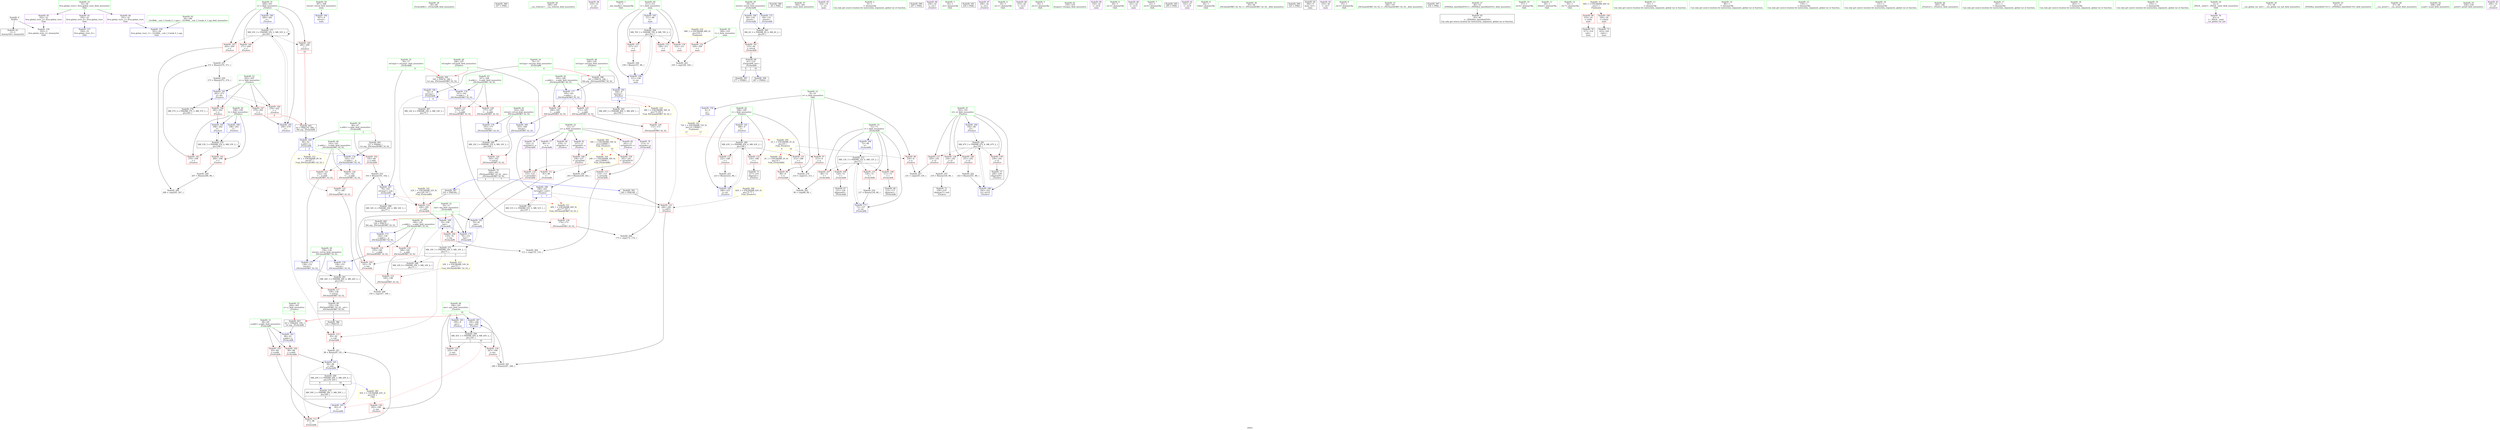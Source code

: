 digraph "SVFG" {
	label="SVFG";

	Node0x56331390d810 [shape=record,color=grey,label="{NodeID: 0\nNullPtr}"];
	Node0x56331390d810 -> Node0x563313932b60[style=solid];
	Node0x56331390d810 -> Node0x563313938ae0[style=solid];
	Node0x56331394bd90 [shape=record,color=black,label="{NodeID: 277\nMR_55V_3 = PHI(MR_55V_5, MR_55V_2, )\npts\{201 \}\n}"];
	Node0x56331394bd90 -> Node0x563313937d50[style=dashed];
	Node0x56331394bd90 -> Node0x563313937e20[style=dashed];
	Node0x56331394bd90 -> Node0x563313937ef0[style=dashed];
	Node0x56331394bd90 -> Node0x5633139346f0[style=dashed];
	Node0x56331394bd90 -> Node0x56331394bd90[style=dashed];
	Node0x563313934890 [shape=record,color=blue,label="{NodeID: 194\n307\<--9\nretval\<--\nmain\n}"];
	Node0x563313931a50 [shape=record,color=red,label="{NodeID: 111\n81\<--80\n\<--\n_Z5checkiRi\n}"];
	Node0x563313931a50 -> Node0x563313938d80[style=solid];
	Node0x56331392fcf0 [shape=record,color=green,label="{NodeID: 28\n59\<--60\n_Z5checkiRi\<--_Z5checkiRi_field_insensitive\n}"];
	Node0x56331396c1c0 [shape=record,color=black,label="{NodeID: 388\n257 = PHI()\n}"];
	Node0x563313952e90 [shape=record,color=yellow,style=double,label="{NodeID: 305\n18V_1 = ENCHI(MR_18V_0)\npts\{130000 \}\nFun[_Z5solvev]|{|<s2>9|<s3>10}}"];
	Node0x563313952e90 -> Node0x563313938230[style=dashed];
	Node0x563313952e90 -> Node0x563313938300[style=dashed];
	Node0x563313952e90:s2 -> Node0x56331394d690[style=dashed,color=red];
	Node0x563313952e90:s3 -> Node0x56331394d690[style=dashed,color=red];
	Node0x563313937a10 [shape=record,color=red,label="{NodeID: 139\n239\<--192\n\<--i2\n_Z5solvev\n}"];
	Node0x563313937a10 -> Node0x5633139333e0[style=solid];
	Node0x5633139324f0 [shape=record,color=green,label="{NodeID: 56\n290\<--291\n__cxa_rethrow\<--__cxa_rethrow_field_insensitive\n}"];
	Node0x563313939190 [shape=record,color=blue,label="{NodeID: 167\n76\<--103\nref.tmp1\<--sub\n_Z5checkiRi\n|{|<s3>4}}"];
	Node0x563313939190 -> Node0x563313931cc0[style=dashed];
	Node0x563313939190 -> Node0x563313939190[style=dashed];
	Node0x563313939190 -> Node0x56331394f890[style=dashed];
	Node0x563313939190:s3 -> Node0x563313953430[style=dashed,color=red];
	Node0x563313933cd0 [shape=record,color=purple,label="{NodeID: 84\n219\<--14\n\<--.str\n_Z5solvev\n}"];
	Node0x5633139110d0 [shape=record,color=green,label="{NodeID: 1\n7\<--1\n__dso_handle\<--dummyObj\nGlob }"];
	Node0x56331394c290 [shape=record,color=black,label="{NodeID: 278\nMR_57V_2 = PHI(MR_57V_3, MR_57V_1, )\npts\{203 \}\n}"];
	Node0x56331394c290 -> Node0x56331393a510[style=dashed];
	Node0x563313934960 [shape=record,color=blue,label="{NodeID: 195\n311\<--86\ni\<--\nmain\n}"];
	Node0x563313934960 -> Node0x563313951690[style=dashed];
	Node0x563313931b20 [shape=record,color=red,label="{NodeID: 112\n95\<--92\n\<--call\n_Z5checkiRi\n}"];
	Node0x563313931b20 -> Node0x56331393e980[style=solid];
	Node0x56331392fdf0 [shape=record,color=green,label="{NodeID: 29\n64\<--65\nretval\<--retval_field_insensitive\n_Z5checkiRi\n}"];
	Node0x56331392fdf0 -> Node0x563313931230[style=solid];
	Node0x56331392fdf0 -> Node0x563313939330[style=solid];
	Node0x56331392fdf0 -> Node0x5633139395a0[style=solid];
	Node0x56331396c290 [shape=record,color=black,label="{NodeID: 389\n44 = PHI()\n}"];
	Node0x563313952f70 [shape=record,color=yellow,style=double,label="{NodeID: 306\n62V_1 = ENCHI(MR_62V_0)\npts\{75 77 \}\nFun[_Z5solvev]}"];
	Node0x563313952f70 -> Node0x5633139383d0[style=dashed];
	Node0x563313937ae0 [shape=record,color=red,label="{NodeID: 140\n251\<--192\n\<--i2\n_Z5solvev\n}"];
	Node0x563313937ae0 -> Node0x56331393fa00[style=solid];
	Node0x5633139325f0 [shape=record,color=green,label="{NodeID: 57\n304\<--305\nmain\<--main_field_insensitive\n}"];
	Node0x56331393e980 [shape=record,color=grey,label="{NodeID: 251\n98 = Binary(97, 95, )\n}"];
	Node0x56331393e980 -> Node0x563313938ff0[style=solid];
	Node0x563313939260 [shape=record,color=blue,label="{NodeID: 168\n70\<--108\nbal\<--\n_Z5checkiRi\n}"];
	Node0x563313939260 -> Node0x563313931640[style=dashed];
	Node0x563313939260 -> Node0x563313939400[style=dashed];
	Node0x563313939260 -> Node0x56331394ee90[style=dashed];
	Node0x563313933da0 [shape=record,color=purple,label="{NodeID: 85\n324\<--14\n\<--.str\nmain\n}"];
	Node0x56331392e090 [shape=record,color=green,label="{NodeID: 2\n9\<--1\n\<--dummyObj\nCan only get source location for instruction, argument, global var or function.}"];
	Node0x56331394c790 [shape=record,color=black,label="{NodeID: 279\nMR_59V_2 = PHI(MR_59V_3, MR_59V_1, )\npts\{205 \}\n|{<s0>9}}"];
	Node0x56331394c790:s0 -> Node0x563313938e50[style=dashed,color=red];
	Node0x563313934a30 [shape=record,color=blue,label="{NodeID: 196\n311\<--338\ni\<--inc\nmain\n}"];
	Node0x563313934a30 -> Node0x563313951690[style=dashed];
	Node0x563313931bf0 [shape=record,color=red,label="{NodeID: 113\n97\<--96\n\<--\n_Z5checkiRi\n}"];
	Node0x563313931bf0 -> Node0x56331393e980[style=solid];
	Node0x56331392fec0 [shape=record,color=green,label="{NodeID: 30\n66\<--67\nx.addr\<--x.addr_field_insensitive\n_Z5checkiRi\n|{|<s2>3}}"];
	Node0x56331392fec0 -> Node0x563313931300[style=solid];
	Node0x56331392fec0 -> Node0x563313938be0[style=solid];
	Node0x56331392fec0:s2 -> Node0x56331396d190[style=solid,color=red];
	Node0x56331396c360 [shape=record,color=black,label="{NodeID: 390\n207 = PHI()\n}"];
	Node0x563313937bb0 [shape=record,color=red,label="{NodeID: 141\n266\<--198\n\<--l\n_Z5solvev\n}"];
	Node0x563313937bb0 -> Node0x56331393f700[style=solid];
	Node0x5633139326f0 [shape=record,color=green,label="{NodeID: 58\n307\<--308\nretval\<--retval_field_insensitive\nmain\n}"];
	Node0x5633139326f0 -> Node0x563313934890[style=solid];
	Node0x56331393eb00 [shape=record,color=grey,label="{NodeID: 252\n103 = Binary(101, 102, )\n}"];
	Node0x56331393eb00 -> Node0x563313939190[style=solid];
	Node0x563313939330 [shape=record,color=blue,label="{NodeID: 169\n64\<--118\nretval\<--\n_Z5checkiRi\n}"];
	Node0x563313939330 -> Node0x56331394e990[style=dashed];
	Node0x563313933e70 [shape=record,color=purple,label="{NodeID: 86\n256\<--16\n\<--.str.1\n_Z5solvev\n}"];
	Node0x56331392e120 [shape=record,color=green,label="{NodeID: 3\n14\<--1\n.str\<--dummyObj\nGlob }"];
	Node0x56331394cc90 [shape=record,color=black,label="{NodeID: 280\nMR_43V_3 = PHI(MR_43V_4, MR_43V_2, )\npts\{189 \}\n}"];
	Node0x56331394cc90 -> Node0x563313937390[style=dashed];
	Node0x56331394cc90 -> Node0x563313937460[style=dashed];
	Node0x56331394cc90 -> Node0x563313937530[style=dashed];
	Node0x56331394cc90 -> Node0x563313939dc0[style=dashed];
	Node0x563313931cc0 [shape=record,color=red,label="{NodeID: 114\n108\<--105\n\<--call2\n_Z5checkiRi\n}"];
	Node0x563313931cc0 -> Node0x563313939260[style=solid];
	Node0x56331392ff90 [shape=record,color=green,label="{NodeID: 31\n68\<--69\ny.addr\<--y.addr_field_insensitive\n_Z5checkiRi\n}"];
	Node0x56331392ff90 -> Node0x5633139313d0[style=solid];
	Node0x56331392ff90 -> Node0x5633139314a0[style=solid];
	Node0x56331392ff90 -> Node0x563313938cb0[style=solid];
	Node0x56331396c430 [shape=record,color=black,label="{NodeID: 391\n220 = PHI()\n}"];
	Node0x563313937c80 [shape=record,color=red,label="{NodeID: 142\n270\<--198\n\<--l\n_Z5solvev\n}"];
	Node0x563313937c80 -> Node0x56331393f280[style=solid];
	Node0x5633139327c0 [shape=record,color=green,label="{NodeID: 59\n309\<--310\nt\<--t_field_insensitive\nmain\n}"];
	Node0x5633139327c0 -> Node0x5633139384a0[style=solid];
	Node0x56331393ec80 [shape=record,color=grey,label="{NodeID: 253\n223 = Binary(222, 86, )\n}"];
	Node0x56331393ec80 -> Node0x563313939dc0[style=solid];
	Node0x563313939400 [shape=record,color=blue,label="{NodeID: 170\n70\<--123\nbal\<--\n_Z5checkiRi\n}"];
	Node0x563313939400 -> Node0x563313949f90[style=dashed];
	Node0x563313933f40 [shape=record,color=purple,label="{NodeID: 87\n294\<--18\n\<--.str.2\n_Z5solvev\n}"];
	Node0x56331392e9c0 [shape=record,color=green,label="{NodeID: 4\n16\<--1\n.str.1\<--dummyObj\nGlob }"];
	Node0x56331394d190 [shape=record,color=black,label="{NodeID: 281\nMR_26V_3 = PHI(MR_26V_4, MR_26V_2, )\npts\{139 \}\n}"];
	Node0x56331394d190 -> Node0x563313936830[style=dashed];
	Node0x563313936710 [shape=record,color=red,label="{NodeID: 115\n114\<--113\n\<--arrayidx\n_Z5checkiRi\n}"];
	Node0x563313936710 -> Node0x56331393fd00[style=solid];
	Node0x563313930060 [shape=record,color=green,label="{NodeID: 32\n70\<--71\nbal\<--bal_field_insensitive\n_Z5checkiRi\n|{|<s5>3}}"];
	Node0x563313930060 -> Node0x563313931570[style=solid];
	Node0x563313930060 -> Node0x563313931640[style=solid];
	Node0x563313930060 -> Node0x563313938d80[style=solid];
	Node0x563313930060 -> Node0x563313939260[style=solid];
	Node0x563313930060 -> Node0x563313939400[style=solid];
	Node0x563313930060:s5 -> Node0x56331396d080[style=solid,color=red];
	Node0x56331396c500 [shape=record,color=black,label="{NodeID: 392\n245 = PHI(160, )\n}"];
	Node0x56331396c500 -> Node0x5633139383d0[style=solid];
	Node0x563313937d50 [shape=record,color=red,label="{NodeID: 143\n265\<--200\n\<--r\n_Z5solvev\n}"];
	Node0x563313937d50 -> Node0x563313935740[style=solid];
	Node0x563313932890 [shape=record,color=green,label="{NodeID: 60\n311\<--312\ni\<--i_field_insensitive\nmain\n}"];
	Node0x563313932890 -> Node0x563313938570[style=solid];
	Node0x563313932890 -> Node0x563313938640[style=solid];
	Node0x563313932890 -> Node0x563313938710[style=solid];
	Node0x563313932890 -> Node0x563313934960[style=solid];
	Node0x563313932890 -> Node0x563313934a30[style=solid];
	Node0x56331393ee00 [shape=record,color=grey,label="{NodeID: 254\n127 = Binary(126, 86, )\n}"];
	Node0x56331393ee00 -> Node0x5633139394d0[style=solid];
	Node0x5633139394d0 [shape=record,color=blue,label="{NodeID: 171\n72\<--127\ni\<--inc\n_Z5checkiRi\n}"];
	Node0x5633139394d0 -> Node0x56331394a490[style=dashed];
	Node0x563313934010 [shape=record,color=purple,label="{NodeID: 88\n315\<--20\n\<--.str.3\nmain\n}"];
	Node0x56331392ea50 [shape=record,color=green,label="{NodeID: 5\n18\<--1\n.str.2\<--dummyObj\nGlob }"];
	Node0x5633139367a0 [shape=record,color=red,label="{NodeID: 116\n123\<--122\n\<--arrayidx5\n_Z5checkiRi\n}"];
	Node0x5633139367a0 -> Node0x563313939400[style=solid];
	Node0x563313930130 [shape=record,color=green,label="{NodeID: 33\n72\<--73\ni\<--i_field_insensitive\n_Z5checkiRi\n}"];
	Node0x563313930130 -> Node0x563313931710[style=solid];
	Node0x563313930130 -> Node0x5633139317e0[style=solid];
	Node0x563313930130 -> Node0x5633139318b0[style=solid];
	Node0x563313930130 -> Node0x563313931980[style=solid];
	Node0x563313930130 -> Node0x563313938f20[style=solid];
	Node0x563313930130 -> Node0x5633139394d0[style=solid];
	Node0x56331396c6c0 [shape=record,color=black,label="{NodeID: 393\n277 = PHI(61, )\n}"];
	Node0x563313953320 [shape=record,color=yellow,style=double,label="{NodeID: 310\n38V_1 = ENCHI(MR_38V_0)\npts\{75 195 \}\nFun[_ZSt3maxIiERKT_S2_S2_]}"];
	Node0x563313953320 -> Node0x5633139371f0[style=dashed];
	Node0x563313937e20 [shape=record,color=red,label="{NodeID: 144\n271\<--200\n\<--r\n_Z5solvev\n}"];
	Node0x563313937e20 -> Node0x56331393f280[style=solid];
	Node0x563313932960 [shape=record,color=green,label="{NodeID: 61\n318\<--319\nfreopen\<--freopen_field_insensitive\n}"];
	Node0x56331393ef80 [shape=record,color=grey,label="{NodeID: 255\n235 = Binary(234, 86, )\n}"];
	Node0x56331393ef80 -> Node0x563313933310[style=solid];
	Node0x5633139395a0 [shape=record,color=blue,label="{NodeID: 172\n64\<--131\nretval\<--\n_Z5checkiRi\n}"];
	Node0x5633139395a0 -> Node0x56331394e990[style=dashed];
	Node0x5633139340e0 [shape=record,color=purple,label="{NodeID: 89\n316\<--22\n\<--.str.4\nmain\n}"];
	Node0x56331392eae0 [shape=record,color=green,label="{NodeID: 6\n20\<--1\n.str.3\<--dummyObj\nGlob }"];
	Node0x563313936830 [shape=record,color=red,label="{NodeID: 117\n158\<--138\n\<--retval\n_ZSt3minIiERKT_S2_S2_\n}"];
	Node0x563313936830 -> Node0x5633139330a0[style=solid];
	Node0x563313930200 [shape=record,color=green,label="{NodeID: 34\n74\<--75\nref.tmp\<--ref.tmp_field_insensitive\n_Z5checkiRi\n|{|<s1>4}}"];
	Node0x563313930200 -> Node0x5633139390c0[style=solid];
	Node0x563313930200:s1 -> Node0x56331396cc00[style=solid,color=red];
	Node0x56331396c880 [shape=record,color=black,label="{NodeID: 394\n287 = PHI(61, )\n}"];
	Node0x563313953430 [shape=record,color=yellow,style=double,label="{NodeID: 311\n40V_1 = ENCHI(MR_40V_0)\npts\{77 197 \}\nFun[_ZSt3maxIiERKT_S2_S2_]}"];
	Node0x563313953430 -> Node0x5633139372c0[style=dashed];
	Node0x563313937ef0 [shape=record,color=red,label="{NodeID: 145\n286\<--200\n\<--r\n_Z5solvev\n|{<s0>10}}"];
	Node0x563313937ef0:s0 -> Node0x56331396d2a0[style=solid,color=red];
	Node0x563313932a60 [shape=record,color=green,label="{NodeID: 62\n34\<--346\n_GLOBAL__sub_I_Umnik_0_1.cpp\<--_GLOBAL__sub_I_Umnik_0_1.cpp_field_insensitive\n}"];
	Node0x563313932a60 -> Node0x5633139389e0[style=solid];
	Node0x56331393f100 [shape=record,color=grey,label="{NodeID: 256\n243 = Binary(238, 242, )\n}"];
	Node0x56331393f100 -> Node0x56331393a100[style=solid];
	Node0x563313939670 [shape=record,color=blue,label="{NodeID: 173\n140\<--136\n__a.addr\<--__a\n_ZSt3minIiERKT_S2_S2_\n}"];
	Node0x563313939670 -> Node0x563313936900[style=dashed];
	Node0x563313939670 -> Node0x5633139369d0[style=dashed];
	Node0x5633139341b0 [shape=record,color=purple,label="{NodeID: 90\n321\<--25\n\<--.str.5\nmain\n}"];
	Node0x56331392eb70 [shape=record,color=green,label="{NodeID: 7\n22\<--1\n.str.4\<--dummyObj\nGlob }"];
	Node0x56331394e490 [shape=record,color=black,label="{NodeID: 284\nMR_32V_3 = PHI(MR_32V_4, MR_32V_2, )\npts\{164 \}\n}"];
	Node0x56331394e490 -> Node0x563313936de0[style=dashed];
	Node0x563313936900 [shape=record,color=red,label="{NodeID: 118\n148\<--140\n\<--__a.addr\n_ZSt3minIiERKT_S2_S2_\n}"];
	Node0x563313936900 -> Node0x563313936d10[style=solid];
	Node0x5633139302d0 [shape=record,color=green,label="{NodeID: 35\n76\<--77\nref.tmp1\<--ref.tmp1_field_insensitive\n_Z5checkiRi\n|{|<s1>4}}"];
	Node0x5633139302d0 -> Node0x563313939190[style=solid];
	Node0x5633139302d0:s1 -> Node0x56331396cf00[style=solid,color=red];
	Node0x56331396c990 [shape=record,color=black,label="{NodeID: 395\n295 = PHI()\n}"];
	Node0x563313953540 [shape=record,color=yellow,style=double,label="{NodeID: 312\n6V_1 = ENCHI(MR_6V_0)\npts\{67 \}\nFun[_ZSt3minIiERKT_S2_S2_]}"];
	Node0x563313953540 -> Node0x563313936c40[style=dashed];
	Node0x563313937fc0 [shape=record,color=red,label="{NodeID: 146\n276\<--202\n\<--x\n_Z5solvev\n|{<s0>9}}"];
	Node0x563313937fc0:s0 -> Node0x56331396d2a0[style=solid,color=red];
	Node0x563313932b60 [shape=record,color=black,label="{NodeID: 63\n2\<--3\ndummyVal\<--dummyVal\n}"];
	Node0x56331393f280 [shape=record,color=grey,label="{NodeID: 257\n272 = Binary(270, 271, )\n}"];
	Node0x56331393f280 -> Node0x56331393f580[style=solid];
	Node0x563313939740 [shape=record,color=blue,label="{NodeID: 174\n142\<--137\n__b.addr\<--__b\n_ZSt3minIiERKT_S2_S2_\n}"];
	Node0x563313939740 -> Node0x563313936aa0[style=dashed];
	Node0x563313939740 -> Node0x563313936b70[style=dashed];
	Node0x563313934280 [shape=record,color=purple,label="{NodeID: 91\n322\<--27\n\<--.str.6\nmain\n}"];
	Node0x56331392ec00 [shape=record,color=green,label="{NodeID: 8\n24\<--1\nstdin\<--dummyObj\nGlob }"];
	Node0x56331394e990 [shape=record,color=black,label="{NodeID: 285\nMR_4V_3 = PHI(MR_4V_4, MR_4V_2, )\npts\{65 \}\n}"];
	Node0x56331394e990 -> Node0x563313931230[style=dashed];
	Node0x5633139369d0 [shape=record,color=red,label="{NodeID: 119\n155\<--140\n\<--__a.addr\n_ZSt3minIiERKT_S2_S2_\n}"];
	Node0x5633139369d0 -> Node0x5633139398e0[style=solid];
	Node0x5633139303a0 [shape=record,color=green,label="{NodeID: 36\n93\<--94\n_ZSt3minIiERKT_S2_S2_\<--_ZSt3minIiERKT_S2_S2__field_insensitive\n}"];
	Node0x56331396ca60 [shape=record,color=black,label="{NodeID: 396\n325 = PHI()\n}"];
	Node0x563313953650 [shape=record,color=yellow,style=double,label="{NodeID: 313\n10V_1 = ENCHI(MR_10V_0)\npts\{71 \}\nFun[_ZSt3minIiERKT_S2_S2_]}"];
	Node0x563313953650 -> Node0x563313936d10[style=dashed];
	Node0x563313938090 [shape=record,color=red,label="{NodeID: 147\n279\<--202\n\<--x\n_Z5solvev\n}"];
	Node0x563313938090 -> Node0x5633139346f0[style=solid];
	Node0x563313932c60 [shape=record,color=black,label="{NodeID: 64\n306\<--9\nmain_ret\<--\nmain\n}"];
	Node0x56331393f400 [shape=record,color=grey,label="{NodeID: 258\n338 = Binary(337, 86, )\n}"];
	Node0x56331393f400 -> Node0x563313934a30[style=solid];
	Node0x563313939810 [shape=record,color=blue,label="{NodeID: 175\n138\<--152\nretval\<--\n_ZSt3minIiERKT_S2_S2_\n}"];
	Node0x563313939810 -> Node0x56331394d190[style=dashed];
	Node0x563313934350 [shape=record,color=purple,label="{NodeID: 92\n333\<--30\n\<--.str.7\nmain\n}"];
	Node0x56331392ec90 [shape=record,color=green,label="{NodeID: 9\n25\<--1\n.str.5\<--dummyObj\nGlob }"];
	Node0x56331394ee90 [shape=record,color=black,label="{NodeID: 286\nMR_10V_6 = PHI(MR_10V_3, MR_10V_4, )\npts\{71 \}\n}"];
	Node0x563313936aa0 [shape=record,color=red,label="{NodeID: 120\n146\<--142\n\<--__b.addr\n_ZSt3minIiERKT_S2_S2_\n}"];
	Node0x563313936aa0 -> Node0x563313936c40[style=solid];
	Node0x5633139304a0 [shape=record,color=green,label="{NodeID: 37\n106\<--107\n_ZSt3maxIiERKT_S2_S2_\<--_ZSt3maxIiERKT_S2_S2__field_insensitive\n}"];
	Node0x56331396cb30 [shape=record,color=black,label="{NodeID: 397\n334 = PHI()\n}"];
	Node0x563313938160 [shape=record,color=red,label="{NodeID: 148\n282\<--202\n\<--x\n_Z5solvev\n}"];
	Node0x563313938160 -> Node0x5633139347c0[style=solid];
	Node0x563313932d30 [shape=record,color=black,label="{NodeID: 65\n45\<--46\n\<--_ZNSt8ios_base4InitD1Ev\nCan only get source location for instruction, argument, global var or function.}"];
	Node0x56331393f580 [shape=record,color=grey,label="{NodeID: 259\n273 = Binary(272, 274, )\n}"];
	Node0x56331393f580 -> Node0x56331393a510[style=solid];
	Node0x5633139398e0 [shape=record,color=blue,label="{NodeID: 176\n138\<--155\nretval\<--\n_ZSt3minIiERKT_S2_S2_\n}"];
	Node0x5633139398e0 -> Node0x56331394d190[style=dashed];
	Node0x563313934420 [shape=record,color=purple,label="{NodeID: 93\n350\<--32\nllvm.global_ctors_0\<--llvm.global_ctors\nGlob }"];
	Node0x563313934420 -> Node0x5633139388e0[style=solid];
	Node0x56331392ed20 [shape=record,color=green,label="{NodeID: 10\n27\<--1\n.str.6\<--dummyObj\nGlob }"];
	Node0x56331394f390 [shape=record,color=black,label="{NodeID: 287\nMR_14V_4 = PHI(MR_14V_2, MR_14V_3, )\npts\{75 \}\n}"];
	Node0x563313936b70 [shape=record,color=red,label="{NodeID: 121\n152\<--142\n\<--__b.addr\n_ZSt3minIiERKT_S2_S2_\n}"];
	Node0x563313936b70 -> Node0x563313939810[style=solid];
	Node0x5633139305a0 [shape=record,color=green,label="{NodeID: 38\n138\<--139\nretval\<--retval_field_insensitive\n_ZSt3minIiERKT_S2_S2_\n}"];
	Node0x5633139305a0 -> Node0x563313936830[style=solid];
	Node0x5633139305a0 -> Node0x563313939810[style=solid];
	Node0x5633139305a0 -> Node0x5633139398e0[style=solid];
	Node0x56331396cc00 [shape=record,color=black,label="{NodeID: 398\n161 = PHI(74, 194, )\n0th arg _ZSt3maxIiERKT_S2_S2_ }"];
	Node0x56331396cc00 -> Node0x5633139399b0[style=solid];
	Node0x563313938230 [shape=record,color=red,label="{NodeID: 149\n238\<--237\n\<--arrayidx8\n_Z5solvev\n}"];
	Node0x563313938230 -> Node0x56331393f100[style=solid];
	Node0x563313932e30 [shape=record,color=black,label="{NodeID: 66\n112\<--111\nidxprom\<--\n_Z5checkiRi\n}"];
	Node0x56331393f700 [shape=record,color=grey,label="{NodeID: 260\n267 = Binary(266, 86, )\n}"];
	Node0x56331393f700 -> Node0x563313935740[style=solid];
	Node0x5633139399b0 [shape=record,color=blue,label="{NodeID: 177\n165\<--161\n__a.addr\<--__a\n_ZSt3maxIiERKT_S2_S2_\n}"];
	Node0x5633139399b0 -> Node0x563313936eb0[style=dashed];
	Node0x5633139399b0 -> Node0x563313936f80[style=dashed];
	Node0x563313934520 [shape=record,color=purple,label="{NodeID: 94\n351\<--32\nllvm.global_ctors_1\<--llvm.global_ctors\nGlob }"];
	Node0x563313934520 -> Node0x5633139389e0[style=solid];
	Node0x56331392edb0 [shape=record,color=green,label="{NodeID: 11\n29\<--1\nstdout\<--dummyObj\nGlob }"];
	Node0x56331394f890 [shape=record,color=black,label="{NodeID: 288\nMR_16V_4 = PHI(MR_16V_2, MR_16V_3, )\npts\{77 \}\n}"];
	Node0x563313936c40 [shape=record,color=red,label="{NodeID: 122\n147\<--146\n\<--\n_ZSt3minIiERKT_S2_S2_\n}"];
	Node0x563313936c40 -> Node0x563313940000[style=solid];
	Node0x563313930670 [shape=record,color=green,label="{NodeID: 39\n140\<--141\n__a.addr\<--__a.addr_field_insensitive\n_ZSt3minIiERKT_S2_S2_\n}"];
	Node0x563313930670 -> Node0x563313936900[style=solid];
	Node0x563313930670 -> Node0x5633139369d0[style=solid];
	Node0x563313930670 -> Node0x563313939670[style=solid];
	Node0x56331396cf00 [shape=record,color=black,label="{NodeID: 399\n162 = PHI(76, 196, )\n1st arg _ZSt3maxIiERKT_S2_S2_ }"];
	Node0x56331396cf00 -> Node0x563313939a80[style=solid];
	Node0x563313938300 [shape=record,color=red,label="{NodeID: 150\n242\<--241\n\<--arrayidx10\n_Z5solvev\n}"];
	Node0x563313938300 -> Node0x56331393f100[style=solid];
	Node0x563313932f00 [shape=record,color=black,label="{NodeID: 67\n121\<--120\nidxprom4\<--\n_Z5checkiRi\n}"];
	Node0x56331393f880 [shape=record,color=grey,label="{NodeID: 261\n248 = Binary(247, 246, )\n}"];
	Node0x56331393f880 -> Node0x56331393a1d0[style=solid];
	Node0x563313939a80 [shape=record,color=blue,label="{NodeID: 178\n167\<--162\n__b.addr\<--__b\n_ZSt3maxIiERKT_S2_S2_\n}"];
	Node0x563313939a80 -> Node0x563313937050[style=dashed];
	Node0x563313939a80 -> Node0x563313937120[style=dashed];
	Node0x563313934620 [shape=record,color=purple,label="{NodeID: 95\n352\<--32\nllvm.global_ctors_2\<--llvm.global_ctors\nGlob }"];
	Node0x563313934620 -> Node0x563313938ae0[style=solid];
	Node0x56331392ee40 [shape=record,color=green,label="{NodeID: 12\n30\<--1\n.str.7\<--dummyObj\nGlob }"];
	Node0x56331394fd90 [shape=record,color=black,label="{NodeID: 289\nMR_20V_5 = PHI(MR_20V_3, MR_20V_4, )\npts\{191 205 \}\n|{<s0>9|<s1>10}}"];
	Node0x56331394fd90:s0 -> Node0x56331394c790[style=dashed,color=blue];
	Node0x56331394fd90:s1 -> Node0x56331393a7c0[style=dashed,color=blue];
	Node0x563313936d10 [shape=record,color=red,label="{NodeID: 123\n149\<--148\n\<--\n_ZSt3minIiERKT_S2_S2_\n}"];
	Node0x563313936d10 -> Node0x563313940000[style=solid];
	Node0x563313930740 [shape=record,color=green,label="{NodeID: 40\n142\<--143\n__b.addr\<--__b.addr_field_insensitive\n_ZSt3minIiERKT_S2_S2_\n}"];
	Node0x563313930740 -> Node0x563313936aa0[style=solid];
	Node0x563313930740 -> Node0x563313936b70[style=solid];
	Node0x563313930740 -> Node0x563313939740[style=solid];
	Node0x56331396d080 [shape=record,color=black,label="{NodeID: 400\n136 = PHI(70, )\n0th arg _ZSt3minIiERKT_S2_S2_ }"];
	Node0x56331396d080 -> Node0x563313939670[style=solid];
	Node0x5633139539d0 [shape=record,color=yellow,style=double,label="{NodeID: 317\n64V_1 = ENCHI(MR_64V_0)\npts\{1 \}\nFun[main]}"];
	Node0x5633139539d0 -> Node0x563313931090[style=dashed];
	Node0x5633139539d0 -> Node0x563313931160[style=dashed];
	Node0x5633139383d0 [shape=record,color=red,label="{NodeID: 151\n246\<--245\n\<--call12\n_Z5solvev\n}"];
	Node0x5633139383d0 -> Node0x56331393f880[style=solid];
	Node0x563313932fd0 [shape=record,color=black,label="{NodeID: 68\n61\<--133\n_Z5checkiRi_ret\<--\n_Z5checkiRi\n|{<s0>9|<s1>10}}"];
	Node0x563313932fd0:s0 -> Node0x56331396c6c0[style=solid,color=blue];
	Node0x563313932fd0:s1 -> Node0x56331396c880[style=solid,color=blue];
	Node0x56331393fa00 [shape=record,color=grey,label="{NodeID: 262\n252 = Binary(251, 86, )\n}"];
	Node0x56331393fa00 -> Node0x56331393a2a0[style=solid];
	Node0x563313939b50 [shape=record,color=blue,label="{NodeID: 179\n163\<--177\nretval\<--\n_ZSt3maxIiERKT_S2_S2_\n}"];
	Node0x563313939b50 -> Node0x56331394e490[style=dashed];
	Node0x563313930e20 [shape=record,color=red,label="{NodeID: 96\n89\<--8\n\<--n\n_Z5checkiRi\n}"];
	Node0x563313930e20 -> Node0x56331393fb80[style=solid];
	Node0x56331392eed0 [shape=record,color=green,label="{NodeID: 13\n33\<--1\n\<--dummyObj\nCan only get source location for instruction, argument, global var or function.}"];
	Node0x563313950290 [shape=record,color=black,label="{NodeID: 290\nMR_45V_3 = PHI(MR_45V_4, MR_45V_2, )\npts\{191 \}\n|{|<s3>10}}"];
	Node0x563313950290 -> Node0x563313937600[style=dashed];
	Node0x563313950290 -> Node0x5633139376d0[style=dashed];
	Node0x563313950290 -> Node0x56331393a1d0[style=dashed];
	Node0x563313950290:s3 -> Node0x563313938e50[style=dashed,color=red];
	Node0x563313936de0 [shape=record,color=red,label="{NodeID: 124\n183\<--163\n\<--retval\n_ZSt3maxIiERKT_S2_S2_\n}"];
	Node0x563313936de0 -> Node0x563313933170[style=solid];
	Node0x563313930810 [shape=record,color=green,label="{NodeID: 41\n163\<--164\nretval\<--retval_field_insensitive\n_ZSt3maxIiERKT_S2_S2_\n}"];
	Node0x563313930810 -> Node0x563313936de0[style=solid];
	Node0x563313930810 -> Node0x563313939b50[style=solid];
	Node0x563313930810 -> Node0x563313939c20[style=solid];
	Node0x56331396d190 [shape=record,color=black,label="{NodeID: 401\n137 = PHI(66, )\n1st arg _ZSt3minIiERKT_S2_S2_ }"];
	Node0x56331396d190 -> Node0x563313939740[style=solid];
	Node0x5633139384a0 [shape=record,color=red,label="{NodeID: 152\n329\<--309\n\<--t\nmain\n}"];
	Node0x5633139384a0 -> Node0x56331393fe80[style=solid];
	Node0x5633139330a0 [shape=record,color=black,label="{NodeID: 69\n135\<--158\n_ZSt3minIiERKT_S2_S2__ret\<--\n_ZSt3minIiERKT_S2_S2_\n|{<s0>3}}"];
	Node0x5633139330a0:s0 -> Node0x563313635320[style=solid,color=blue];
	Node0x56331393fb80 [shape=record,color=grey,label="{NodeID: 263\n90 = cmp(88, 89, )\n}"];
	Node0x563313939c20 [shape=record,color=blue,label="{NodeID: 180\n163\<--180\nretval\<--\n_ZSt3maxIiERKT_S2_S2_\n}"];
	Node0x563313939c20 -> Node0x56331394e490[style=dashed];
	Node0x563313930ef0 [shape=record,color=red,label="{NodeID: 97\n213\<--8\n\<--n\n_Z5solvev\n}"];
	Node0x563313930ef0 -> Node0x5633139358c0[style=solid];
	Node0x56331392ef60 [shape=record,color=green,label="{NodeID: 14\n86\<--1\n\<--dummyObj\nCan only get source location for instruction, argument, global var or function.}"];
	Node0x563313950790 [shape=record,color=black,label="{NodeID: 291\nMR_47V_3 = PHI(MR_47V_4, MR_47V_2, )\npts\{193 \}\n}"];
	Node0x563313950790 -> Node0x563313937870[style=dashed];
	Node0x563313950790 -> Node0x563313937940[style=dashed];
	Node0x563313950790 -> Node0x563313937a10[style=dashed];
	Node0x563313950790 -> Node0x563313937ae0[style=dashed];
	Node0x563313950790 -> Node0x56331393a2a0[style=dashed];
	Node0x563313936eb0 [shape=record,color=red,label="{NodeID: 125\n171\<--165\n\<--__a.addr\n_ZSt3maxIiERKT_S2_S2_\n}"];
	Node0x563313936eb0 -> Node0x5633139371f0[style=solid];
	Node0x5633139308e0 [shape=record,color=green,label="{NodeID: 42\n165\<--166\n__a.addr\<--__a.addr_field_insensitive\n_ZSt3maxIiERKT_S2_S2_\n}"];
	Node0x5633139308e0 -> Node0x563313936eb0[style=solid];
	Node0x5633139308e0 -> Node0x563313936f80[style=solid];
	Node0x5633139308e0 -> Node0x5633139399b0[style=solid];
	Node0x56331396d2a0 [shape=record,color=black,label="{NodeID: 402\n62 = PHI(276, 286, )\n0th arg _Z5checkiRi }"];
	Node0x56331396d2a0 -> Node0x563313938be0[style=solid];
	Node0x563313953bc0 [shape=record,color=yellow,style=double,label="{NodeID: 319\n68V_1 = ENCHI(MR_68V_0)\npts\{310 \}\nFun[main]}"];
	Node0x563313953bc0 -> Node0x5633139384a0[style=dashed];
	Node0x563313938570 [shape=record,color=red,label="{NodeID: 153\n328\<--311\n\<--i\nmain\n}"];
	Node0x563313938570 -> Node0x56331393fe80[style=solid];
	Node0x563313933170 [shape=record,color=black,label="{NodeID: 70\n160\<--183\n_ZSt3maxIiERKT_S2_S2__ret\<--\n_ZSt3maxIiERKT_S2_S2_\n|{<s0>4|<s1>7}}"];
	Node0x563313933170:s0 -> Node0x56331396c090[style=solid,color=blue];
	Node0x563313933170:s1 -> Node0x56331396c500[style=solid,color=blue];
	Node0x56331393fd00 [shape=record,color=grey,label="{NodeID: 264\n115 = cmp(110, 114, )\n}"];
	Node0x563313939cf0 [shape=record,color=blue,label="{NodeID: 181\n188\<--9\ni\<--\n_Z5solvev\n}"];
	Node0x563313939cf0 -> Node0x56331394cc90[style=dashed];
	Node0x563313930fc0 [shape=record,color=red,label="{NodeID: 98\n230\<--8\n\<--n\n_Z5solvev\n}"];
	Node0x563313930fc0 -> Node0x563313940180[style=solid];
	Node0x56331392eff0 [shape=record,color=green,label="{NodeID: 15\n118\<--1\n\<--dummyObj\nCan only get source location for instruction, argument, global var or function.}"];
	Node0x563313950c90 [shape=record,color=black,label="{NodeID: 292\nMR_49V_2 = PHI(MR_49V_3, MR_49V_1, )\npts\{195 \}\n}"];
	Node0x563313950c90 -> Node0x56331393a030[style=dashed];
	Node0x563313936f80 [shape=record,color=red,label="{NodeID: 126\n180\<--165\n\<--__a.addr\n_ZSt3maxIiERKT_S2_S2_\n}"];
	Node0x563313936f80 -> Node0x563313939c20[style=solid];
	Node0x5633139309b0 [shape=record,color=green,label="{NodeID: 43\n167\<--168\n__b.addr\<--__b.addr_field_insensitive\n_ZSt3maxIiERKT_S2_S2_\n}"];
	Node0x5633139309b0 -> Node0x563313937050[style=solid];
	Node0x5633139309b0 -> Node0x563313937120[style=solid];
	Node0x5633139309b0 -> Node0x563313939a80[style=solid];
	Node0x56331396d480 [shape=record,color=black,label="{NodeID: 403\n63 = PHI(204, 190, )\n1st arg _Z5checkiRi }"];
	Node0x56331396d480 -> Node0x563313938cb0[style=solid];
	Node0x563313938640 [shape=record,color=red,label="{NodeID: 154\n332\<--311\n\<--i\nmain\n}"];
	Node0x563313933240 [shape=record,color=black,label="{NodeID: 71\n217\<--216\nidxprom\<--\n_Z5solvev\n}"];
	Node0x56331393fe80 [shape=record,color=grey,label="{NodeID: 265\n330 = cmp(328, 329, )\n}"];
	Node0x563313939dc0 [shape=record,color=blue,label="{NodeID: 182\n188\<--223\ni\<--inc\n_Z5solvev\n}"];
	Node0x563313939dc0 -> Node0x56331394cc90[style=dashed];
	Node0x563313931090 [shape=record,color=red,label="{NodeID: 99\n314\<--24\n\<--stdin\nmain\n}"];
	Node0x563313931090 -> Node0x5633139334b0[style=solid];
	Node0x56331392f0f0 [shape=record,color=green,label="{NodeID: 16\n131\<--1\n\<--dummyObj\nCan only get source location for instruction, argument, global var or function.}"];
	Node0x563313951190 [shape=record,color=black,label="{NodeID: 293\nMR_51V_2 = PHI(MR_51V_3, MR_51V_1, )\npts\{197 \}\n}"];
	Node0x563313951190 -> Node0x56331393a100[style=dashed];
	Node0x563313937050 [shape=record,color=red,label="{NodeID: 127\n173\<--167\n\<--__b.addr\n_ZSt3maxIiERKT_S2_S2_\n}"];
	Node0x563313937050 -> Node0x5633139372c0[style=solid];
	Node0x563313930a80 [shape=record,color=green,label="{NodeID: 44\n185\<--186\n_Z5solvev\<--_Z5solvev_field_insensitive\n}"];
	Node0x563313953d80 [shape=record,color=yellow,style=double,label="{NodeID: 321\n72V_1 = ENCHI(MR_72V_0)\npts\{10 130000 \}\nFun[main]|{<s0>17|<s1>17}}"];
	Node0x563313953d80:s0 -> Node0x563313951b90[style=dashed,color=red];
	Node0x563313953d80:s1 -> Node0x563313952e90[style=dashed,color=red];
	Node0x563313938710 [shape=record,color=red,label="{NodeID: 155\n337\<--311\n\<--i\nmain\n}"];
	Node0x563313938710 -> Node0x56331393f400[style=solid];
	Node0x563313933310 [shape=record,color=black,label="{NodeID: 72\n236\<--235\nidxprom7\<--sub\n_Z5solvev\n}"];
	Node0x563313940000 [shape=record,color=grey,label="{NodeID: 266\n150 = cmp(147, 149, )\n}"];
	Node0x563313939e90 [shape=record,color=blue,label="{NodeID: 183\n190\<--9\nans\<--\n_Z5solvev\n}"];
	Node0x563313939e90 -> Node0x563313950290[style=dashed];
	Node0x563313931160 [shape=record,color=red,label="{NodeID: 100\n320\<--29\n\<--stdout\nmain\n}"];
	Node0x563313931160 -> Node0x563313933580[style=solid];
	Node0x56331392f1f0 [shape=record,color=green,label="{NodeID: 17\n261\<--1\n\<--dummyObj\nCan only get source location for instruction, argument, global var or function.}"];
	Node0x563313951690 [shape=record,color=black,label="{NodeID: 294\nMR_70V_3 = PHI(MR_70V_4, MR_70V_2, )\npts\{312 \}\n}"];
	Node0x563313951690 -> Node0x563313938570[style=dashed];
	Node0x563313951690 -> Node0x563313938640[style=dashed];
	Node0x563313951690 -> Node0x563313938710[style=dashed];
	Node0x563313951690 -> Node0x563313934a30[style=dashed];
	Node0x563313937120 [shape=record,color=red,label="{NodeID: 128\n177\<--167\n\<--__b.addr\n_ZSt3maxIiERKT_S2_S2_\n}"];
	Node0x563313937120 -> Node0x563313939b50[style=solid];
	Node0x563313930b80 [shape=record,color=green,label="{NodeID: 45\n188\<--189\ni\<--i_field_insensitive\n_Z5solvev\n}"];
	Node0x563313930b80 -> Node0x563313937390[style=solid];
	Node0x563313930b80 -> Node0x563313937460[style=solid];
	Node0x563313930b80 -> Node0x563313937530[style=solid];
	Node0x563313930b80 -> Node0x563313939cf0[style=solid];
	Node0x563313930b80 -> Node0x563313939dc0[style=solid];
	Node0x563313953e90 [shape=record,color=yellow,style=double,label="{NodeID: 322\n2V_1 = ENCHI(MR_2V_0)\npts\{10 \}\nFun[_Z5checkiRi]}"];
	Node0x563313953e90 -> Node0x563313930e20[style=dashed];
	Node0x5633139387e0 [shape=record,color=blue,label="{NodeID: 156\n8\<--9\nn\<--\nGlob }"];
	Node0x5633139387e0 -> Node0x563313953d80[style=dashed];
	Node0x5633139333e0 [shape=record,color=black,label="{NodeID: 73\n240\<--239\nidxprom9\<--\n_Z5solvev\n}"];
	Node0x563313940180 [shape=record,color=grey,label="{NodeID: 267\n231 = cmp(229, 230, )\n}"];
	Node0x563313939f60 [shape=record,color=blue,label="{NodeID: 184\n192\<--86\ni2\<--\n_Z5solvev\n}"];
	Node0x563313939f60 -> Node0x563313950790[style=dashed];
	Node0x563313931230 [shape=record,color=red,label="{NodeID: 101\n133\<--64\n\<--retval\n_Z5checkiRi\n}"];
	Node0x563313931230 -> Node0x563313932fd0[style=solid];
	Node0x56331392f2f0 [shape=record,color=green,label="{NodeID: 18\n263\<--1\n\<--dummyObj\nCan only get source location for instruction, argument, global var or function.}"];
	Node0x563313951b90 [shape=record,color=yellow,style=double,label="{NodeID: 295\n2V_1 = ENCHI(MR_2V_0)\npts\{10 \}\nFun[_Z5solvev]|{|<s2>9|<s3>10}}"];
	Node0x563313951b90 -> Node0x563313930ef0[style=dashed];
	Node0x563313951b90 -> Node0x563313930fc0[style=dashed];
	Node0x563313951b90:s2 -> Node0x563313953e90[style=dashed,color=red];
	Node0x563313951b90:s3 -> Node0x563313953e90[style=dashed,color=red];
	Node0x5633139371f0 [shape=record,color=red,label="{NodeID: 129\n172\<--171\n\<--\n_ZSt3maxIiERKT_S2_S2_\n}"];
	Node0x5633139371f0 -> Node0x563313940300[style=solid];
	Node0x563313930c50 [shape=record,color=green,label="{NodeID: 46\n190\<--191\nans\<--ans_field_insensitive\n_Z5solvev\n|{|<s5>10}}"];
	Node0x563313930c50 -> Node0x563313937600[style=solid];
	Node0x563313930c50 -> Node0x5633139376d0[style=solid];
	Node0x563313930c50 -> Node0x5633139377a0[style=solid];
	Node0x563313930c50 -> Node0x563313939e90[style=solid];
	Node0x563313930c50 -> Node0x56331393a1d0[style=solid];
	Node0x563313930c50:s5 -> Node0x56331396d480[style=solid,color=red];
	Node0x5633139388e0 [shape=record,color=blue,label="{NodeID: 157\n350\<--33\nllvm.global_ctors_0\<--\nGlob }"];
	Node0x5633139334b0 [shape=record,color=black,label="{NodeID: 74\n317\<--314\ncall\<--\nmain\n}"];
	Node0x563313940300 [shape=record,color=grey,label="{NodeID: 268\n175 = cmp(172, 174, )\n}"];
	Node0x56331393a030 [shape=record,color=blue,label="{NodeID: 185\n194\<--9\nref.tmp\<--\n_Z5solvev\n|{|<s2>7}}"];
	Node0x56331393a030 -> Node0x5633139383d0[style=dashed];
	Node0x56331393a030 -> Node0x563313950c90[style=dashed];
	Node0x56331393a030:s2 -> Node0x563313953320[style=dashed,color=red];
	Node0x563313931300 [shape=record,color=red,label="{NodeID: 102\n102\<--66\n\<--x.addr\n_Z5checkiRi\n}"];
	Node0x563313931300 -> Node0x56331393eb00[style=solid];
	Node0x56331392f3f0 [shape=record,color=green,label="{NodeID: 19\n274\<--1\n\<--dummyObj\nCan only get source location for instruction, argument, global var or function.}"];
	Node0x5633139372c0 [shape=record,color=red,label="{NodeID: 130\n174\<--173\n\<--\n_ZSt3maxIiERKT_S2_S2_\n}"];
	Node0x5633139372c0 -> Node0x563313940300[style=solid];
	Node0x563313930d20 [shape=record,color=green,label="{NodeID: 47\n192\<--193\ni2\<--i2_field_insensitive\n_Z5solvev\n}"];
	Node0x563313930d20 -> Node0x563313937870[style=solid];
	Node0x563313930d20 -> Node0x563313937940[style=solid];
	Node0x563313930d20 -> Node0x563313937a10[style=solid];
	Node0x563313930d20 -> Node0x563313937ae0[style=solid];
	Node0x563313930d20 -> Node0x563313939f60[style=solid];
	Node0x563313930d20 -> Node0x56331393a2a0[style=solid];
	Node0x5633139389e0 [shape=record,color=blue,label="{NodeID: 158\n351\<--34\nllvm.global_ctors_1\<--_GLOBAL__sub_I_Umnik_0_1.cpp\nGlob }"];
	Node0x563313933580 [shape=record,color=black,label="{NodeID: 75\n323\<--320\ncall1\<--\nmain\n}"];
	Node0x563313935740 [shape=record,color=grey,label="{NodeID: 269\n268 = cmp(265, 267, )\n}"];
	Node0x56331393a100 [shape=record,color=blue,label="{NodeID: 186\n196\<--243\nref.tmp6\<--sub11\n_Z5solvev\n|{|<s2>7}}"];
	Node0x56331393a100 -> Node0x5633139383d0[style=dashed];
	Node0x56331393a100 -> Node0x563313951190[style=dashed];
	Node0x56331393a100:s2 -> Node0x563313953430[style=dashed,color=red];
	Node0x5633139313d0 [shape=record,color=red,label="{NodeID: 103\n83\<--68\n\<--y.addr\n_Z5checkiRi\n}"];
	Node0x5633139313d0 -> Node0x563313938e50[style=solid];
	Node0x56331392f4f0 [shape=record,color=green,label="{NodeID: 20\n4\<--6\n_ZStL8__ioinit\<--_ZStL8__ioinit_field_insensitive\nGlob }"];
	Node0x56331392f4f0 -> Node0x563313933650[style=solid];
	Node0x563313937390 [shape=record,color=red,label="{NodeID: 131\n212\<--188\n\<--i\n_Z5solvev\n}"];
	Node0x563313937390 -> Node0x5633139358c0[style=solid];
	Node0x563313931e10 [shape=record,color=green,label="{NodeID: 48\n194\<--195\nref.tmp\<--ref.tmp_field_insensitive\n_Z5solvev\n|{|<s1>7}}"];
	Node0x563313931e10 -> Node0x56331393a030[style=solid];
	Node0x563313931e10:s1 -> Node0x56331396cc00[style=solid,color=red];
	Node0x563313938ae0 [shape=record,color=blue, style = dotted,label="{NodeID: 159\n352\<--3\nllvm.global_ctors_2\<--dummyVal\nGlob }"];
	Node0x563313933650 [shape=record,color=purple,label="{NodeID: 76\n43\<--4\n\<--_ZStL8__ioinit\n__cxx_global_var_init\n}"];
	Node0x5633139358c0 [shape=record,color=grey,label="{NodeID: 270\n214 = cmp(212, 213, )\n}"];
	Node0x56331393a1d0 [shape=record,color=blue,label="{NodeID: 187\n190\<--248\nans\<--add\n_Z5solvev\n}"];
	Node0x56331393a1d0 -> Node0x563313950290[style=dashed];
	Node0x5633139314a0 [shape=record,color=red,label="{NodeID: 104\n96\<--68\n\<--y.addr\n_Z5checkiRi\n}"];
	Node0x5633139314a0 -> Node0x563313931bf0[style=solid];
	Node0x5633139314a0 -> Node0x563313938ff0[style=solid];
	Node0x56331392f5f0 [shape=record,color=green,label="{NodeID: 21\n8\<--10\nn\<--n_field_insensitive\nGlob }"];
	Node0x56331392f5f0 -> Node0x563313930e20[style=solid];
	Node0x56331392f5f0 -> Node0x563313930ef0[style=solid];
	Node0x56331392f5f0 -> Node0x563313930fc0[style=solid];
	Node0x56331392f5f0 -> Node0x5633139387e0[style=solid];
	Node0x563313937460 [shape=record,color=red,label="{NodeID: 132\n216\<--188\n\<--i\n_Z5solvev\n}"];
	Node0x563313937460 -> Node0x563313933240[style=solid];
	Node0x563313931ee0 [shape=record,color=green,label="{NodeID: 49\n196\<--197\nref.tmp6\<--ref.tmp6_field_insensitive\n_Z5solvev\n|{|<s1>7}}"];
	Node0x563313931ee0 -> Node0x56331393a100[style=solid];
	Node0x563313931ee0:s1 -> Node0x56331396cf00[style=solid,color=red];
	Node0x563313938be0 [shape=record,color=blue,label="{NodeID: 160\n66\<--62\nx.addr\<--x\n_Z5checkiRi\n|{|<s2>3}}"];
	Node0x563313938be0 -> Node0x563313931300[style=dashed];
	Node0x563313938be0 -> Node0x563313931b20[style=dashed];
	Node0x563313938be0:s2 -> Node0x563313953540[style=dashed,color=red];
	Node0x563313933720 [shape=record,color=purple,label="{NodeID: 77\n80\<--11\n\<--a\n_Z5checkiRi\n}"];
	Node0x563313933720 -> Node0x563313931a50[style=solid];
	Node0x563313949f90 [shape=record,color=black,label="{NodeID: 271\nMR_10V_3 = PHI(MR_10V_5, MR_10V_2, )\npts\{71 \}\n|{|<s4>3}}"];
	Node0x563313949f90 -> Node0x563313931570[style=dashed];
	Node0x563313949f90 -> Node0x563313931b20[style=dashed];
	Node0x563313949f90 -> Node0x563313939260[style=dashed];
	Node0x563313949f90 -> Node0x56331394ee90[style=dashed];
	Node0x563313949f90:s4 -> Node0x563313953650[style=dashed,color=red];
	Node0x56331393a2a0 [shape=record,color=blue,label="{NodeID: 188\n192\<--252\ni2\<--inc14\n_Z5solvev\n}"];
	Node0x56331393a2a0 -> Node0x563313950790[style=dashed];
	Node0x563313931570 [shape=record,color=red,label="{NodeID: 105\n101\<--70\n\<--bal\n_Z5checkiRi\n}"];
	Node0x563313931570 -> Node0x56331393eb00[style=solid];
	Node0x56331392f6f0 [shape=record,color=green,label="{NodeID: 22\n11\<--13\na\<--a_field_insensitive\nGlob }"];
	Node0x56331392f6f0 -> Node0x563313933720[style=solid];
	Node0x56331392f6f0 -> Node0x5633139337f0[style=solid];
	Node0x56331392f6f0 -> Node0x5633139338c0[style=solid];
	Node0x56331392f6f0 -> Node0x563313933990[style=solid];
	Node0x56331392f6f0 -> Node0x563313933a60[style=solid];
	Node0x56331392f6f0 -> Node0x563313933b30[style=solid];
	Node0x563313937530 [shape=record,color=red,label="{NodeID: 133\n222\<--188\n\<--i\n_Z5solvev\n}"];
	Node0x563313937530 -> Node0x56331393ec80[style=solid];
	Node0x563313931fb0 [shape=record,color=green,label="{NodeID: 50\n198\<--199\nl\<--l_field_insensitive\n_Z5solvev\n}"];
	Node0x563313931fb0 -> Node0x563313937bb0[style=solid];
	Node0x563313931fb0 -> Node0x563313937c80[style=solid];
	Node0x563313931fb0 -> Node0x56331393a370[style=solid];
	Node0x563313931fb0 -> Node0x5633139347c0[style=solid];
	Node0x563313938cb0 [shape=record,color=blue,label="{NodeID: 161\n68\<--63\ny.addr\<--y\n_Z5checkiRi\n}"];
	Node0x563313938cb0 -> Node0x5633139313d0[style=dashed];
	Node0x563313938cb0 -> Node0x5633139314a0[style=dashed];
	Node0x5633139337f0 [shape=record,color=purple,label="{NodeID: 78\n113\<--11\narrayidx\<--a\n_Z5checkiRi\n}"];
	Node0x5633139337f0 -> Node0x563313936710[style=solid];
	Node0x56331394a490 [shape=record,color=black,label="{NodeID: 272\nMR_12V_3 = PHI(MR_12V_4, MR_12V_2, )\npts\{73 \}\n}"];
	Node0x56331394a490 -> Node0x563313931710[style=dashed];
	Node0x56331394a490 -> Node0x5633139317e0[style=dashed];
	Node0x56331394a490 -> Node0x5633139318b0[style=dashed];
	Node0x56331394a490 -> Node0x563313931980[style=dashed];
	Node0x56331394a490 -> Node0x5633139394d0[style=dashed];
	Node0x56331393a370 [shape=record,color=blue,label="{NodeID: 189\n198\<--261\nl\<--\n_Z5solvev\n}"];
	Node0x56331393a370 -> Node0x56331394b890[style=dashed];
	Node0x563313931640 [shape=record,color=red,label="{NodeID: 106\n110\<--70\n\<--bal\n_Z5checkiRi\n}"];
	Node0x563313931640 -> Node0x56331393fd00[style=solid];
	Node0x56331392f7f0 [shape=record,color=green,label="{NodeID: 23\n32\<--36\nllvm.global_ctors\<--llvm.global_ctors_field_insensitive\nGlob }"];
	Node0x56331392f7f0 -> Node0x563313934420[style=solid];
	Node0x56331392f7f0 -> Node0x563313934520[style=solid];
	Node0x56331392f7f0 -> Node0x563313934620[style=solid];
	Node0x563313937600 [shape=record,color=red,label="{NodeID: 134\n247\<--190\n\<--ans\n_Z5solvev\n}"];
	Node0x563313937600 -> Node0x56331393f880[style=solid];
	Node0x563313932080 [shape=record,color=green,label="{NodeID: 51\n200\<--201\nr\<--r_field_insensitive\n_Z5solvev\n}"];
	Node0x563313932080 -> Node0x563313937d50[style=solid];
	Node0x563313932080 -> Node0x563313937e20[style=solid];
	Node0x563313932080 -> Node0x563313937ef0[style=solid];
	Node0x563313932080 -> Node0x56331393a440[style=solid];
	Node0x563313932080 -> Node0x5633139346f0[style=solid];
	Node0x563313938d80 [shape=record,color=blue,label="{NodeID: 162\n70\<--81\nbal\<--\n_Z5checkiRi\n}"];
	Node0x563313938d80 -> Node0x563313949f90[style=dashed];
	Node0x5633139338c0 [shape=record,color=purple,label="{NodeID: 79\n122\<--11\narrayidx5\<--a\n_Z5checkiRi\n}"];
	Node0x5633139338c0 -> Node0x5633139367a0[style=solid];
	Node0x56331393a440 [shape=record,color=blue,label="{NodeID: 190\n200\<--263\nr\<--\n_Z5solvev\n}"];
	Node0x56331393a440 -> Node0x56331394bd90[style=dashed];
	Node0x563313931710 [shape=record,color=red,label="{NodeID: 107\n88\<--72\n\<--i\n_Z5checkiRi\n}"];
	Node0x563313931710 -> Node0x56331393fb80[style=solid];
	Node0x56331392f8f0 [shape=record,color=green,label="{NodeID: 24\n37\<--38\n__cxx_global_var_init\<--__cxx_global_var_init_field_insensitive\n}"];
	Node0x5633139376d0 [shape=record,color=red,label="{NodeID: 135\n255\<--190\n\<--ans\n_Z5solvev\n}"];
	Node0x563313932150 [shape=record,color=green,label="{NodeID: 52\n202\<--203\nx\<--x_field_insensitive\n_Z5solvev\n}"];
	Node0x563313932150 -> Node0x563313937fc0[style=solid];
	Node0x563313932150 -> Node0x563313938090[style=solid];
	Node0x563313932150 -> Node0x563313938160[style=solid];
	Node0x563313932150 -> Node0x56331393a510[style=solid];
	Node0x563313938e50 [shape=record,color=blue,label="{NodeID: 163\n83\<--9\n\<--\n_Z5checkiRi\n}"];
	Node0x563313938e50 -> Node0x563313931bf0[style=dashed];
	Node0x563313938e50 -> Node0x563313938ff0[style=dashed];
	Node0x563313938e50 -> Node0x56331394fd90[style=dashed];
	Node0x563313933990 [shape=record,color=purple,label="{NodeID: 80\n218\<--11\narrayidx\<--a\n_Z5solvev\n}"];
	Node0x56331393a510 [shape=record,color=blue,label="{NodeID: 191\n202\<--273\nx\<--div\n_Z5solvev\n}"];
	Node0x56331393a510 -> Node0x563313937fc0[style=dashed];
	Node0x56331393a510 -> Node0x563313938090[style=dashed];
	Node0x56331393a510 -> Node0x563313938160[style=dashed];
	Node0x56331393a510 -> Node0x56331394c290[style=dashed];
	Node0x5633139317e0 [shape=record,color=red,label="{NodeID: 108\n111\<--72\n\<--i\n_Z5checkiRi\n}"];
	Node0x5633139317e0 -> Node0x563313932e30[style=solid];
	Node0x56331392f9f0 [shape=record,color=green,label="{NodeID: 25\n41\<--42\n_ZNSt8ios_base4InitC1Ev\<--_ZNSt8ios_base4InitC1Ev_field_insensitive\n}"];
	Node0x56331393a7c0 [shape=record,color=yellow,style=double,label="{NodeID: 385\n45V_5 = CSCHI(MR_45V_3)\npts\{191 \}\nCS[]}"];
	Node0x56331393a7c0 -> Node0x5633139377a0[style=dashed];
	Node0x5633139377a0 [shape=record,color=red,label="{NodeID: 136\n293\<--190\n\<--ans\n_Z5solvev\n}"];
	Node0x563313932220 [shape=record,color=green,label="{NodeID: 53\n204\<--205\ny\<--y_field_insensitive\n_Z5solvev\n|{<s0>9}}"];
	Node0x563313932220:s0 -> Node0x56331396d480[style=solid,color=red];
	Node0x56331394d690 [shape=record,color=yellow,style=double,label="{NodeID: 330\n18V_1 = ENCHI(MR_18V_0)\npts\{130000 \}\nFun[_Z5checkiRi]}"];
	Node0x56331394d690 -> Node0x563313931a50[style=dashed];
	Node0x56331394d690 -> Node0x563313936710[style=dashed];
	Node0x56331394d690 -> Node0x5633139367a0[style=dashed];
	Node0x563313938f20 [shape=record,color=blue,label="{NodeID: 164\n72\<--86\ni\<--\n_Z5checkiRi\n}"];
	Node0x563313938f20 -> Node0x56331394a490[style=dashed];
	Node0x563313933a60 [shape=record,color=purple,label="{NodeID: 81\n237\<--11\narrayidx8\<--a\n_Z5solvev\n}"];
	Node0x563313933a60 -> Node0x563313938230[style=solid];
	Node0x5633139346f0 [shape=record,color=blue,label="{NodeID: 192\n200\<--279\nr\<--\n_Z5solvev\n}"];
	Node0x5633139346f0 -> Node0x56331394bd90[style=dashed];
	Node0x5633139318b0 [shape=record,color=red,label="{NodeID: 109\n120\<--72\n\<--i\n_Z5checkiRi\n}"];
	Node0x5633139318b0 -> Node0x563313932f00[style=solid];
	Node0x56331392faf0 [shape=record,color=green,label="{NodeID: 26\n47\<--48\n__cxa_atexit\<--__cxa_atexit_field_insensitive\n}"];
	Node0x563313635320 [shape=record,color=black,label="{NodeID: 386\n92 = PHI(135, )\n}"];
	Node0x563313635320 -> Node0x563313931b20[style=solid];
	Node0x563313937870 [shape=record,color=red,label="{NodeID: 137\n229\<--192\n\<--i2\n_Z5solvev\n}"];
	Node0x563313937870 -> Node0x563313940180[style=solid];
	Node0x5633139322f0 [shape=record,color=green,label="{NodeID: 54\n208\<--209\nscanf\<--scanf_field_insensitive\n}"];
	Node0x563313938ff0 [shape=record,color=blue,label="{NodeID: 165\n96\<--98\n\<--add\n_Z5checkiRi\n}"];
	Node0x563313938ff0 -> Node0x563313931bf0[style=dashed];
	Node0x563313938ff0 -> Node0x563313938ff0[style=dashed];
	Node0x563313938ff0 -> Node0x56331394fd90[style=dashed];
	Node0x563313933b30 [shape=record,color=purple,label="{NodeID: 82\n241\<--11\narrayidx10\<--a\n_Z5solvev\n}"];
	Node0x563313933b30 -> Node0x563313938300[style=solid];
	Node0x56331394b890 [shape=record,color=black,label="{NodeID: 276\nMR_53V_3 = PHI(MR_53V_4, MR_53V_2, )\npts\{199 \}\n}"];
	Node0x56331394b890 -> Node0x563313937bb0[style=dashed];
	Node0x56331394b890 -> Node0x563313937c80[style=dashed];
	Node0x56331394b890 -> Node0x5633139347c0[style=dashed];
	Node0x56331394b890 -> Node0x56331394b890[style=dashed];
	Node0x5633139347c0 [shape=record,color=blue,label="{NodeID: 193\n198\<--282\nl\<--\n_Z5solvev\n}"];
	Node0x5633139347c0 -> Node0x56331394b890[style=dashed];
	Node0x563313931980 [shape=record,color=red,label="{NodeID: 110\n126\<--72\n\<--i\n_Z5checkiRi\n}"];
	Node0x563313931980 -> Node0x56331393ee00[style=solid];
	Node0x56331392fbf0 [shape=record,color=green,label="{NodeID: 27\n46\<--52\n_ZNSt8ios_base4InitD1Ev\<--_ZNSt8ios_base4InitD1Ev_field_insensitive\n}"];
	Node0x56331392fbf0 -> Node0x563313932d30[style=solid];
	Node0x56331396c090 [shape=record,color=black,label="{NodeID: 387\n105 = PHI(160, )\n}"];
	Node0x56331396c090 -> Node0x563313931cc0[style=solid];
	Node0x563313937940 [shape=record,color=red,label="{NodeID: 138\n234\<--192\n\<--i2\n_Z5solvev\n}"];
	Node0x563313937940 -> Node0x56331393ef80[style=solid];
	Node0x5633139323f0 [shape=record,color=green,label="{NodeID: 55\n258\<--259\nprintf\<--printf_field_insensitive\n}"];
	Node0x56331394d850 [shape=record,color=yellow,style=double,label="{NodeID: 332\n22V_1 = ENCHI(MR_22V_0)\npts\{195 197 \}\nFun[_Z5checkiRi]}"];
	Node0x56331394d850 -> Node0x563313931cc0[style=dashed];
	Node0x5633139390c0 [shape=record,color=blue,label="{NodeID: 166\n74\<--9\nref.tmp\<--\n_Z5checkiRi\n|{|<s3>4}}"];
	Node0x5633139390c0 -> Node0x563313931cc0[style=dashed];
	Node0x5633139390c0 -> Node0x5633139390c0[style=dashed];
	Node0x5633139390c0 -> Node0x56331394f390[style=dashed];
	Node0x5633139390c0:s3 -> Node0x563313953320[style=dashed,color=red];
	Node0x563313933c00 [shape=record,color=purple,label="{NodeID: 83\n206\<--14\n\<--.str\n_Z5solvev\n}"];
}
